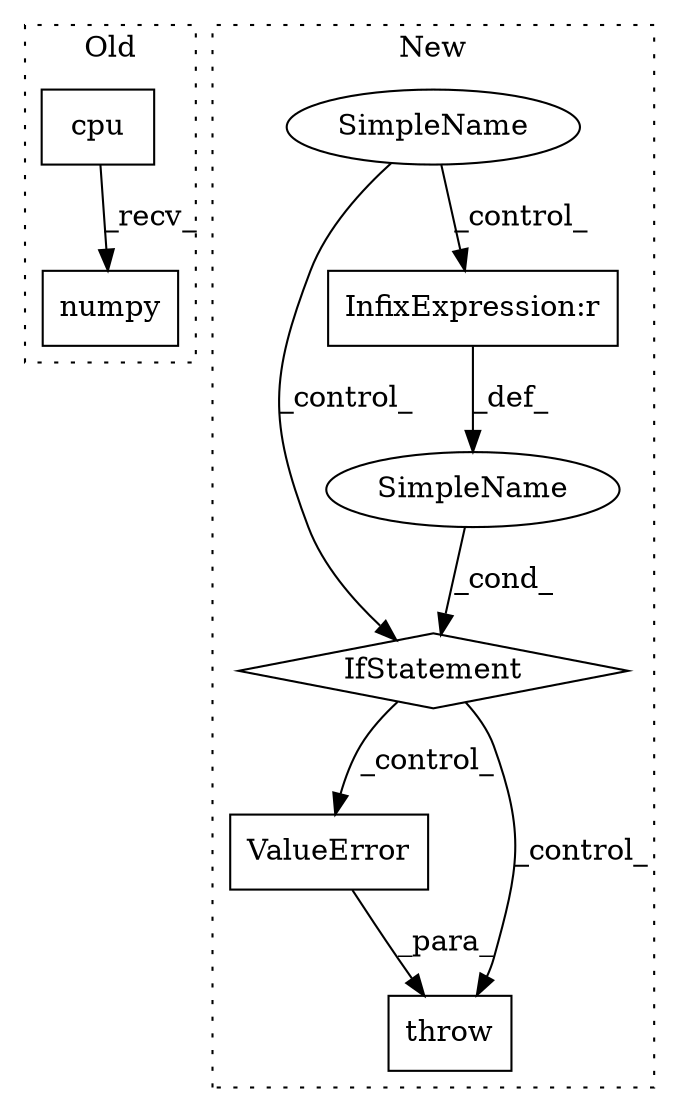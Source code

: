 digraph G {
subgraph cluster0 {
1 [label="numpy" a="32" s="1240" l="7" shape="box"];
5 [label="cpu" a="32" s="1225" l="5" shape="box"];
label = "Old";
style="dotted";
}
subgraph cluster1 {
2 [label="ValueError" a="32" s="3257,3325" l="11,1" shape="box"];
3 [label="throw" a="53" s="3251" l="6" shape="box"];
4 [label="IfStatement" a="25" s="3149,3174" l="4,2" shape="diamond"];
6 [label="SimpleName" a="42" s="" l="" shape="ellipse"];
7 [label="SimpleName" a="42" s="" l="" shape="ellipse"];
8 [label="InfixExpression:r" a="27" s="3169" l="4" shape="box"];
label = "New";
style="dotted";
}
2 -> 3 [label="_para_"];
4 -> 2 [label="_control_"];
4 -> 3 [label="_control_"];
5 -> 1 [label="_recv_"];
6 -> 4 [label="_control_"];
6 -> 8 [label="_control_"];
7 -> 4 [label="_cond_"];
8 -> 7 [label="_def_"];
}
